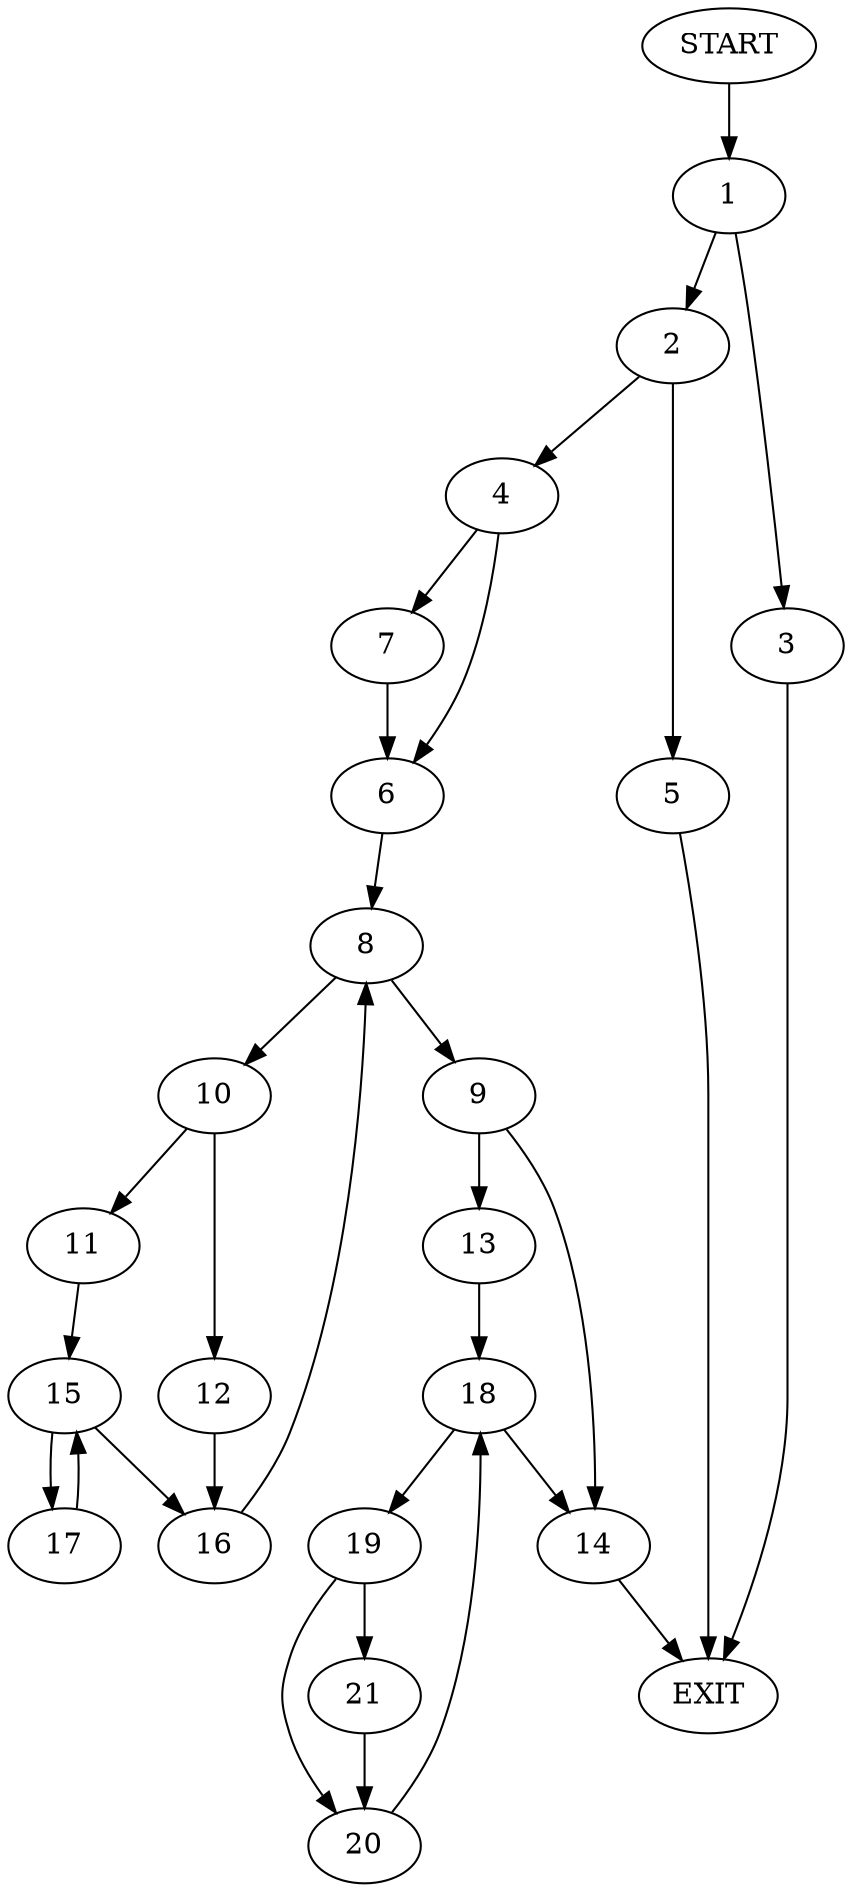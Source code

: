 digraph {
0 [label="START"]
22 [label="EXIT"]
0 -> 1
1 -> 2
1 -> 3
2 -> 4
2 -> 5
3 -> 22
4 -> 6
4 -> 7
5 -> 22
6 -> 8
7 -> 6
8 -> 9
8 -> 10
10 -> 11
10 -> 12
9 -> 13
9 -> 14
11 -> 15
12 -> 16
16 -> 8
15 -> 17
15 -> 16
17 -> 15
14 -> 22
13 -> 18
18 -> 19
18 -> 14
19 -> 20
19 -> 21
20 -> 18
21 -> 20
}

